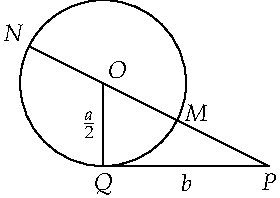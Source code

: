 settings.tex="pdflatex";

texpreamble("\usepackage{amsmath}
\usepackage{amsthm,amssymb}
\usepackage{mathpazo}
\usepackage[svgnames]{xcolor}
");
import graph;

size(140);

real a=2;
real b=2;

pair O=(0,0);
pair Q=(0,-a/2);
pair P=(b,-a/2);
pair D=unit(P-O);
pair M=O+(a/2)*D;
pair NN=O-(a/2)*D;

draw(circle((0,0),a/2));
draw(O--Q--P--NN);

label("$M$",M,dir(25));
label("$N$",NN,NW);
label("$P$",P,S);
label("$Q$",Q,S);
label("$O$",O,NE);
label("$b$",(P+Q)/2,S);
label("$\frac a2$",(O+Q)/2,W);